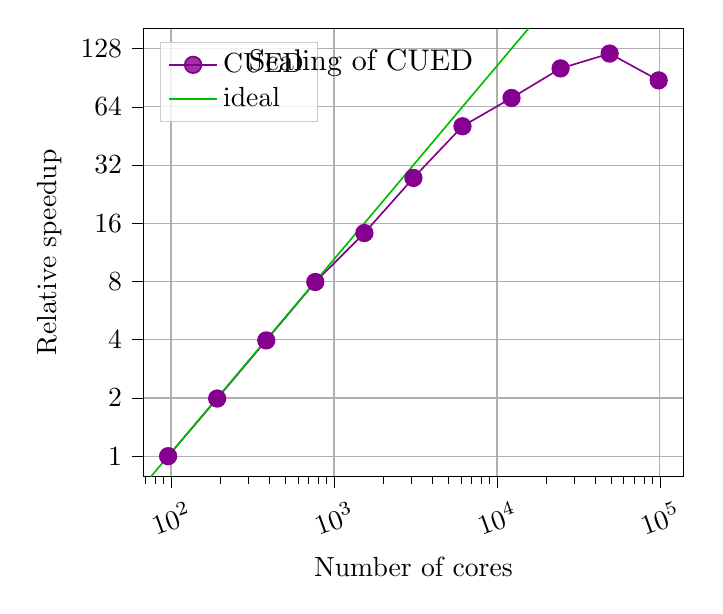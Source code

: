% This file was created by tikzplotlib v0.9.8.
\begin{tikzpicture}

\definecolor{color0}{rgb}{0.522,0,0.561}

\begin{axis}[
legend cell align={left},
legend style={
  fill opacity=0.8,
  draw opacity=1,
  text opacity=1,
  at={(0.03,0.97)},
  anchor=north west,
  draw=white!80!black
},
log basis x={10},
log basis y={10},
tick align=outside,
tick pos=left,
x grid style={white!69.02!black},
xlabel={Number of cores},
xmajorgrids,
xmin=67.882, xmax=139022.85,
xmode=log,
xtick style={color=black},
xticklabel style={rotate=20.0},
y grid style={white!69.02!black},
ylabel={Relative speedup},
ymajorgrids,
ymin=0.785, ymax=163.144,
ymode=log,
ytick style={color=black},
ytick={1,2,4,8,16,32,64,128},
yticklabels={1,2,4,8,16,32,64,128}
]
\addplot [semithick, color0, mark=*, mark size=3, mark options={solid}]
table {%
96 1
192 1.987
384 3.969
768 7.955
1536 14.247
3072 27.456
6144 50.777
12288 71.135
24576 101.13
49152 120.632
98304 87.685
};
\addlegendentry{CUED}
\addplot [semithick, green!74.902!black]
table {%
75.32 0.785
15661.801 163.144
};
\addlegendentry{ideal}
\end{axis}

\draw ({$(current bounding box.south west)!0.5!(current bounding box.south east)$}|-{$(current bounding box.south west)!0.98!(current bounding box.north west)$}) node[
  scale=1.08,
  anchor=north,
  text=black,
  rotate=0.0
]{Scaling of CUED};
\end{tikzpicture}
